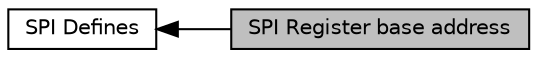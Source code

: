 digraph "SPI Register base address"
{
  edge [fontname="Helvetica",fontsize="10",labelfontname="Helvetica",labelfontsize="10"];
  node [fontname="Helvetica",fontsize="10",shape=record];
  rankdir=LR;
  Node0 [label="SPI Register base address",height=0.2,width=0.4,color="black", fillcolor="grey75", style="filled", fontcolor="black"];
  Node1 [label="SPI Defines",height=0.2,width=0.4,color="black", fillcolor="white", style="filled",URL="$group__spi__defines.html",tooltip="Defined Constants and Types for the STM32F2xx SPI "];
  Node1->Node0 [shape=plaintext, dir="back", style="solid"];
}
